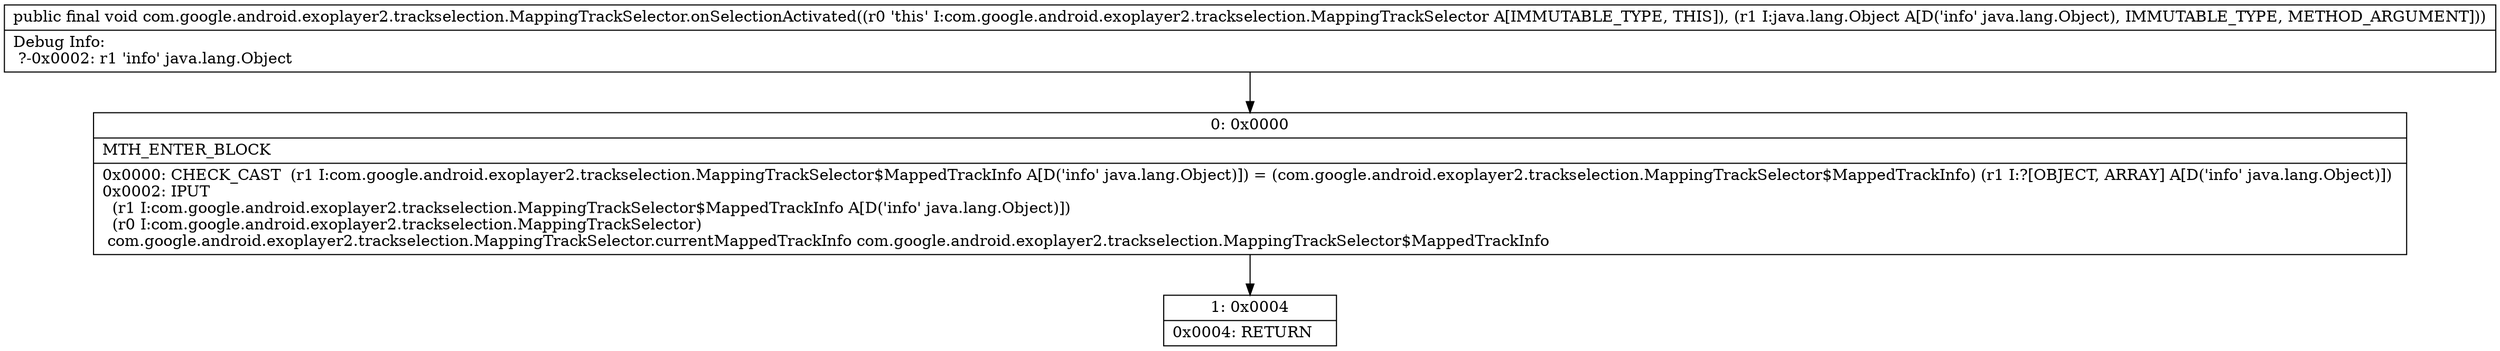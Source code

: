 digraph "CFG forcom.google.android.exoplayer2.trackselection.MappingTrackSelector.onSelectionActivated(Ljava\/lang\/Object;)V" {
Node_0 [shape=record,label="{0\:\ 0x0000|MTH_ENTER_BLOCK\l|0x0000: CHECK_CAST  (r1 I:com.google.android.exoplayer2.trackselection.MappingTrackSelector$MappedTrackInfo A[D('info' java.lang.Object)]) = (com.google.android.exoplayer2.trackselection.MappingTrackSelector$MappedTrackInfo) (r1 I:?[OBJECT, ARRAY] A[D('info' java.lang.Object)]) \l0x0002: IPUT  \l  (r1 I:com.google.android.exoplayer2.trackselection.MappingTrackSelector$MappedTrackInfo A[D('info' java.lang.Object)])\l  (r0 I:com.google.android.exoplayer2.trackselection.MappingTrackSelector)\l com.google.android.exoplayer2.trackselection.MappingTrackSelector.currentMappedTrackInfo com.google.android.exoplayer2.trackselection.MappingTrackSelector$MappedTrackInfo \l}"];
Node_1 [shape=record,label="{1\:\ 0x0004|0x0004: RETURN   \l}"];
MethodNode[shape=record,label="{public final void com.google.android.exoplayer2.trackselection.MappingTrackSelector.onSelectionActivated((r0 'this' I:com.google.android.exoplayer2.trackselection.MappingTrackSelector A[IMMUTABLE_TYPE, THIS]), (r1 I:java.lang.Object A[D('info' java.lang.Object), IMMUTABLE_TYPE, METHOD_ARGUMENT]))  | Debug Info:\l  ?\-0x0002: r1 'info' java.lang.Object\l}"];
MethodNode -> Node_0;
Node_0 -> Node_1;
}

